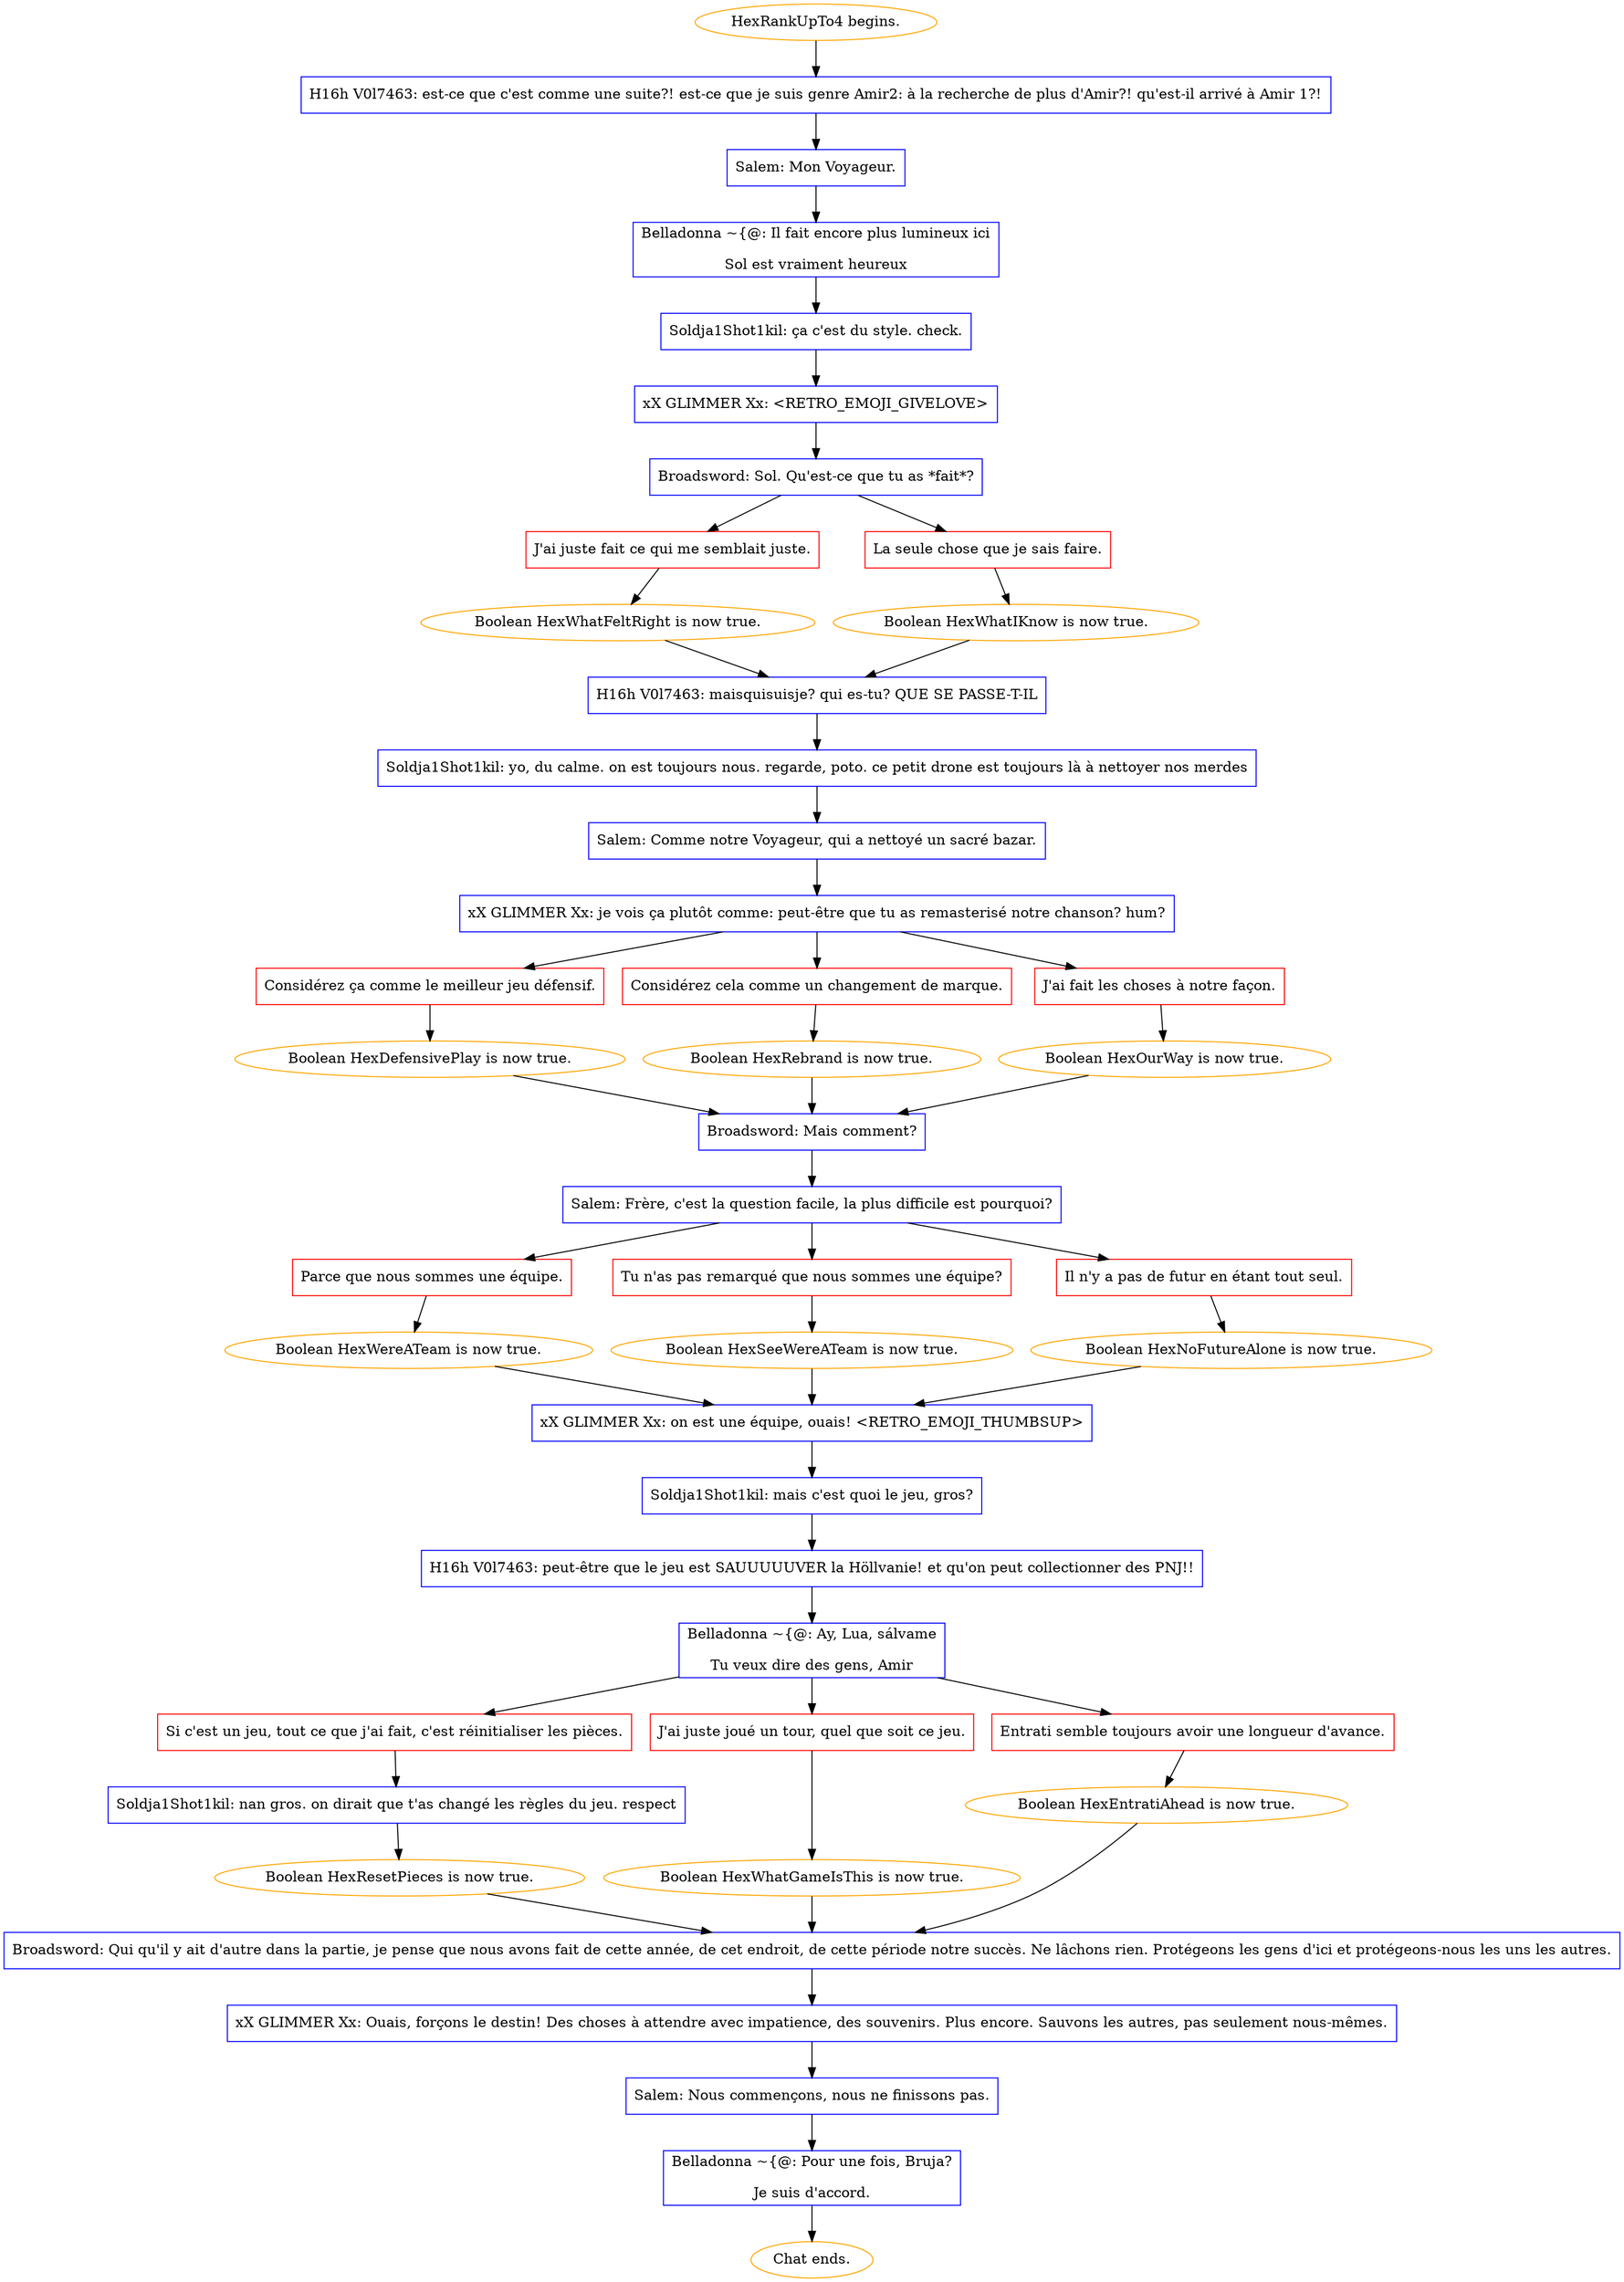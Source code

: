 digraph {
	"HexRankUpTo4 begins." [color=orange];
		"HexRankUpTo4 begins." -> j3720309717;
	j3720309717 [label="H16h V0l7463: est-ce que c'est comme une suite?! est-ce que je suis genre Amir2: à la recherche de plus d'Amir?! qu'est-il arrivé à Amir 1?!",shape=box,color=blue];
		j3720309717 -> j3371259686;
	j3371259686 [label="Salem: Mon Voyageur.",shape=box,color=blue];
		j3371259686 -> j3206194843;
	j3206194843 [label="Belladonna ~{@: Il fait encore plus lumineux ici
Sol est vraiment heureux",shape=box,color=blue];
		j3206194843 -> j3771660882;
	j3771660882 [label="Soldja1Shot1kil: ça c'est du style. check.",shape=box,color=blue];
		j3771660882 -> j1439135709;
	j1439135709 [label="xX GLIMMER Xx: <RETRO_EMOJI_GIVELOVE>",shape=box,color=blue];
		j1439135709 -> j1000236601;
	j1000236601 [label="Broadsword: Sol. Qu'est-ce que tu as *fait*?",shape=box,color=blue];
		j1000236601 -> j2717429672;
		j1000236601 -> j755010489;
	j2717429672 [label="J'ai juste fait ce qui me semblait juste.",shape=box,color=red];
		j2717429672 -> j2676370880;
	j755010489 [label="La seule chose que je sais faire.",shape=box,color=red];
		j755010489 -> j1874782529;
	j2676370880 [label="Boolean HexWhatFeltRight is now true.",color=orange];
		j2676370880 -> j4099685495;
	j1874782529 [label="Boolean HexWhatIKnow is now true.",color=orange];
		j1874782529 -> j4099685495;
	j4099685495 [label="H16h V0l7463: maisquisuisje? qui es-tu? QUE SE PASSE-T-IL",shape=box,color=blue];
		j4099685495 -> j2956857645;
	j2956857645 [label="Soldja1Shot1kil: yo, du calme. on est toujours nous. regarde, poto. ce petit drone est toujours là à nettoyer nos merdes",shape=box,color=blue];
		j2956857645 -> j3526864053;
	j3526864053 [label="Salem: Comme notre Voyageur, qui a nettoyé un sacré bazar.",shape=box,color=blue];
		j3526864053 -> j4145119668;
	j4145119668 [label="xX GLIMMER Xx: je vois ça plutôt comme: peut-être que tu as remasterisé notre chanson? hum?",shape=box,color=blue];
		j4145119668 -> j795574057;
		j4145119668 -> j2474910646;
		j4145119668 -> j2517615433;
	j795574057 [label="Considérez ça comme le meilleur jeu défensif.",shape=box,color=red];
		j795574057 -> j3013047381;
	j2474910646 [label="Considérez cela comme un changement de marque.",shape=box,color=red];
		j2474910646 -> j1616801561;
	j2517615433 [label="J'ai fait les choses à notre façon.",shape=box,color=red];
		j2517615433 -> j390644331;
	j3013047381 [label="Boolean HexDefensivePlay is now true.",color=orange];
		j3013047381 -> j335612158;
	j1616801561 [label="Boolean HexRebrand is now true.",color=orange];
		j1616801561 -> j335612158;
	j390644331 [label="Boolean HexOurWay is now true.",color=orange];
		j390644331 -> j335612158;
	j335612158 [label="Broadsword: Mais comment?",shape=box,color=blue];
		j335612158 -> j3209408254;
	j3209408254 [label="Salem: Frère, c'est la question facile, la plus difficile est pourquoi?",shape=box,color=blue];
		j3209408254 -> j3681291934;
		j3209408254 -> j2551048331;
		j3209408254 -> j3401915058;
	j3681291934 [label="Parce que nous sommes une équipe.",shape=box,color=red];
		j3681291934 -> j624802983;
	j2551048331 [label="Tu n'as pas remarqué que nous sommes une équipe?",shape=box,color=red];
		j2551048331 -> j857735409;
	j3401915058 [label="Il n'y a pas de futur en étant tout seul.",shape=box,color=red];
		j3401915058 -> j172415427;
	j624802983 [label="Boolean HexWereATeam is now true.",color=orange];
		j624802983 -> j98628544;
	j857735409 [label="Boolean HexSeeWereATeam is now true.",color=orange];
		j857735409 -> j98628544;
	j172415427 [label="Boolean HexNoFutureAlone is now true.",color=orange];
		j172415427 -> j98628544;
	j98628544 [label="xX GLIMMER Xx: on est une équipe, ouais! <RETRO_EMOJI_THUMBSUP>",shape=box,color=blue];
		j98628544 -> j3821205992;
	j3821205992 [label="Soldja1Shot1kil: mais c'est quoi le jeu, gros?",shape=box,color=blue];
		j3821205992 -> j440670940;
	j440670940 [label="H16h V0l7463: peut-être que le jeu est SAUUUUUVER la Höllvanie! et qu'on peut collectionner des PNJ!!",shape=box,color=blue];
		j440670940 -> j1720724814;
	j1720724814 [label="Belladonna ~{@: Ay, Lua, sálvame
Tu veux dire des gens, Amir",shape=box,color=blue];
		j1720724814 -> j3851529094;
		j1720724814 -> j600929639;
		j1720724814 -> j4199360363;
	j3851529094 [label="Si c'est un jeu, tout ce que j'ai fait, c'est réinitialiser les pièces.",shape=box,color=red];
		j3851529094 -> j2537114177;
	j600929639 [label="J'ai juste joué un tour, quel que soit ce jeu.",shape=box,color=red];
		j600929639 -> j3693452189;
	j4199360363 [label="Entrati semble toujours avoir une longueur d'avance.",shape=box,color=red];
		j4199360363 -> j683953028;
	j2537114177 [label="Soldja1Shot1kil: nan gros. on dirait que t'as changé les règles du jeu. respect",shape=box,color=blue];
		j2537114177 -> j81341759;
	j3693452189 [label="Boolean HexWhatGameIsThis is now true.",color=orange];
		j3693452189 -> j3351135938;
	j683953028 [label="Boolean HexEntratiAhead is now true.",color=orange];
		j683953028 -> j3351135938;
	j81341759 [label="Boolean HexResetPieces is now true.",color=orange];
		j81341759 -> j3351135938;
	j3351135938 [label="Broadsword: Qui qu'il y ait d'autre dans la partie, je pense que nous avons fait de cette année, de cet endroit, de cette période notre succès. Ne lâchons rien. Protégeons les gens d'ici et protégeons-nous les uns les autres.",shape=box,color=blue];
		j3351135938 -> j242145228;
	j242145228 [label="xX GLIMMER Xx: Ouais, forçons le destin! Des choses à attendre avec impatience, des souvenirs. Plus encore. Sauvons les autres, pas seulement nous-mêmes.",shape=box,color=blue];
		j242145228 -> j438600433;
	j438600433 [label="Salem: Nous commençons, nous ne finissons pas.",shape=box,color=blue];
		j438600433 -> j138607231;
	j138607231 [label="Belladonna ~{@: Pour une fois, Bruja?
Je suis d'accord.",shape=box,color=blue];
		j138607231 -> "Chat ends.";
	"Chat ends." [color=orange];
}